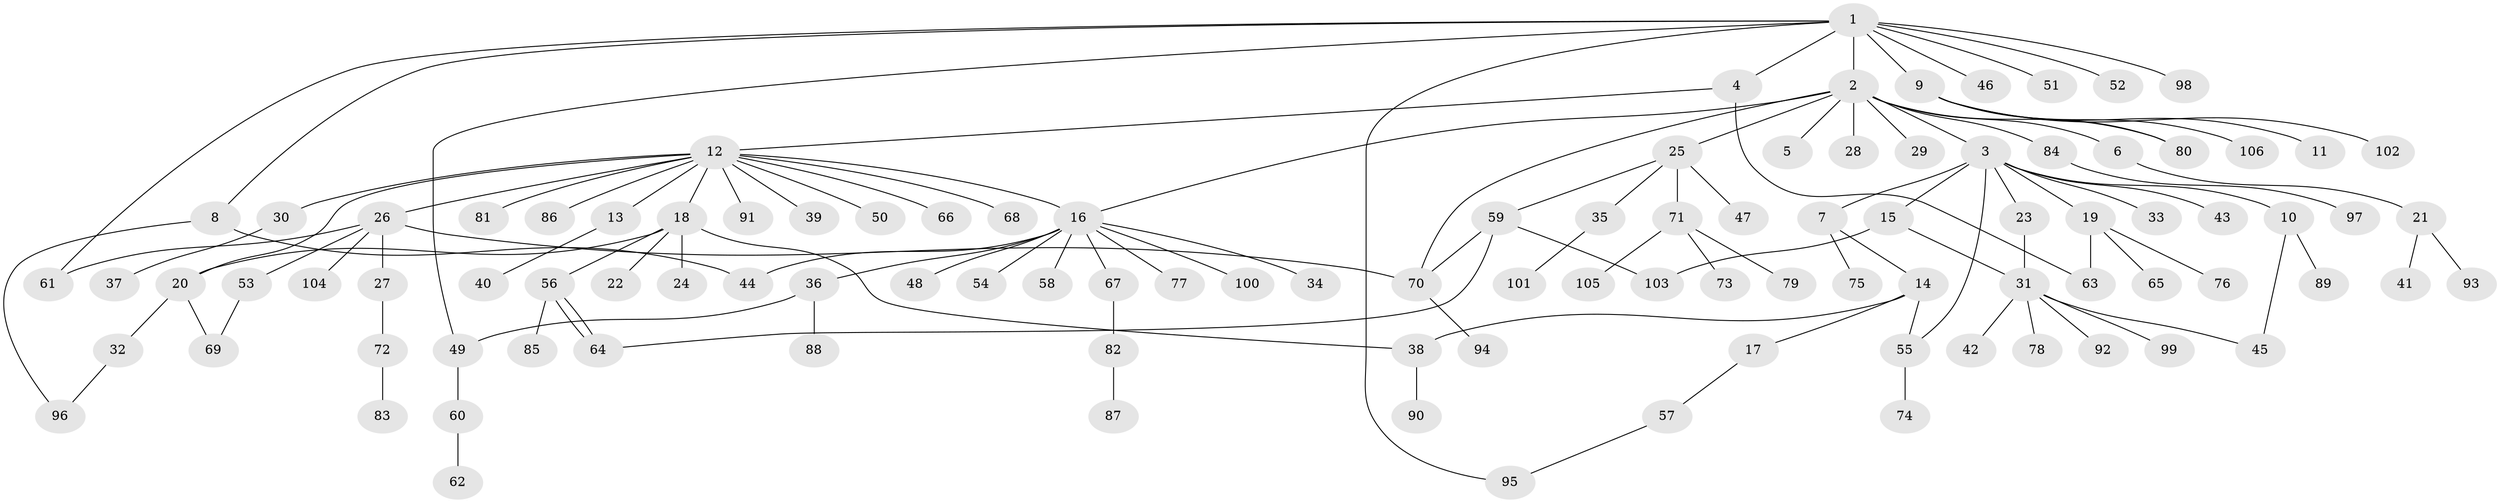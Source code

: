 // Generated by graph-tools (version 1.1) at 2025/35/03/09/25 02:35:39]
// undirected, 106 vertices, 124 edges
graph export_dot {
graph [start="1"]
  node [color=gray90,style=filled];
  1;
  2;
  3;
  4;
  5;
  6;
  7;
  8;
  9;
  10;
  11;
  12;
  13;
  14;
  15;
  16;
  17;
  18;
  19;
  20;
  21;
  22;
  23;
  24;
  25;
  26;
  27;
  28;
  29;
  30;
  31;
  32;
  33;
  34;
  35;
  36;
  37;
  38;
  39;
  40;
  41;
  42;
  43;
  44;
  45;
  46;
  47;
  48;
  49;
  50;
  51;
  52;
  53;
  54;
  55;
  56;
  57;
  58;
  59;
  60;
  61;
  62;
  63;
  64;
  65;
  66;
  67;
  68;
  69;
  70;
  71;
  72;
  73;
  74;
  75;
  76;
  77;
  78;
  79;
  80;
  81;
  82;
  83;
  84;
  85;
  86;
  87;
  88;
  89;
  90;
  91;
  92;
  93;
  94;
  95;
  96;
  97;
  98;
  99;
  100;
  101;
  102;
  103;
  104;
  105;
  106;
  1 -- 2;
  1 -- 4;
  1 -- 8;
  1 -- 9;
  1 -- 46;
  1 -- 49;
  1 -- 51;
  1 -- 52;
  1 -- 61;
  1 -- 95;
  1 -- 98;
  2 -- 3;
  2 -- 5;
  2 -- 6;
  2 -- 16;
  2 -- 25;
  2 -- 28;
  2 -- 29;
  2 -- 70;
  2 -- 80;
  2 -- 84;
  3 -- 7;
  3 -- 10;
  3 -- 15;
  3 -- 19;
  3 -- 23;
  3 -- 33;
  3 -- 43;
  3 -- 55;
  4 -- 12;
  4 -- 63;
  6 -- 21;
  7 -- 14;
  7 -- 75;
  8 -- 44;
  8 -- 96;
  9 -- 11;
  9 -- 80;
  9 -- 102;
  9 -- 106;
  10 -- 45;
  10 -- 89;
  12 -- 13;
  12 -- 16;
  12 -- 18;
  12 -- 20;
  12 -- 26;
  12 -- 30;
  12 -- 39;
  12 -- 50;
  12 -- 66;
  12 -- 68;
  12 -- 81;
  12 -- 86;
  12 -- 91;
  13 -- 40;
  14 -- 17;
  14 -- 38;
  14 -- 55;
  15 -- 31;
  15 -- 103;
  16 -- 34;
  16 -- 36;
  16 -- 44;
  16 -- 48;
  16 -- 54;
  16 -- 58;
  16 -- 67;
  16 -- 77;
  16 -- 100;
  17 -- 57;
  18 -- 20;
  18 -- 22;
  18 -- 24;
  18 -- 38;
  18 -- 56;
  19 -- 63;
  19 -- 65;
  19 -- 76;
  20 -- 32;
  20 -- 69;
  21 -- 41;
  21 -- 93;
  23 -- 31;
  25 -- 35;
  25 -- 47;
  25 -- 59;
  25 -- 71;
  26 -- 27;
  26 -- 53;
  26 -- 61;
  26 -- 70;
  26 -- 104;
  27 -- 72;
  30 -- 37;
  31 -- 42;
  31 -- 45;
  31 -- 78;
  31 -- 92;
  31 -- 99;
  32 -- 96;
  35 -- 101;
  36 -- 49;
  36 -- 88;
  38 -- 90;
  49 -- 60;
  53 -- 69;
  55 -- 74;
  56 -- 64;
  56 -- 64;
  56 -- 85;
  57 -- 95;
  59 -- 64;
  59 -- 70;
  59 -- 103;
  60 -- 62;
  67 -- 82;
  70 -- 94;
  71 -- 73;
  71 -- 79;
  71 -- 105;
  72 -- 83;
  82 -- 87;
  84 -- 97;
}
